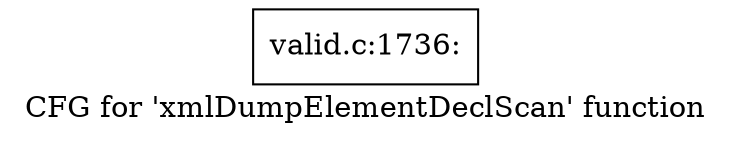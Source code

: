 digraph "CFG for 'xmlDumpElementDeclScan' function" {
	label="CFG for 'xmlDumpElementDeclScan' function";

	Node0x55fa50fbb0e0 [shape=record,label="{valid.c:1736:}"];
}
